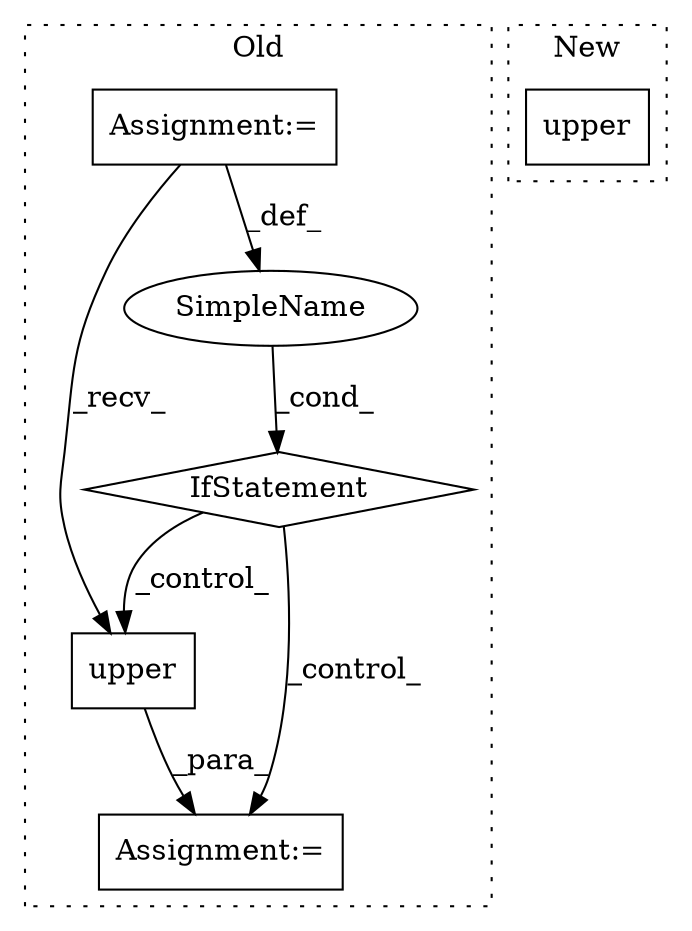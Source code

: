 digraph G {
subgraph cluster0 {
1 [label="upper" a="32" s="6557" l="7" shape="box"];
3 [label="Assignment:=" a="7" s="6554" l="1" shape="box"];
4 [label="IfStatement" a="25" s="6508,6530" l="4,2" shape="diamond"];
5 [label="SimpleName" a="42" s="" l="" shape="ellipse"];
6 [label="Assignment:=" a="7" s="6157,6236" l="57,2" shape="box"];
label = "Old";
style="dotted";
}
subgraph cluster1 {
2 [label="upper" a="32" s="2906" l="7" shape="box"];
label = "New";
style="dotted";
}
1 -> 3 [label="_para_"];
4 -> 3 [label="_control_"];
4 -> 1 [label="_control_"];
5 -> 4 [label="_cond_"];
6 -> 5 [label="_def_"];
6 -> 1 [label="_recv_"];
}